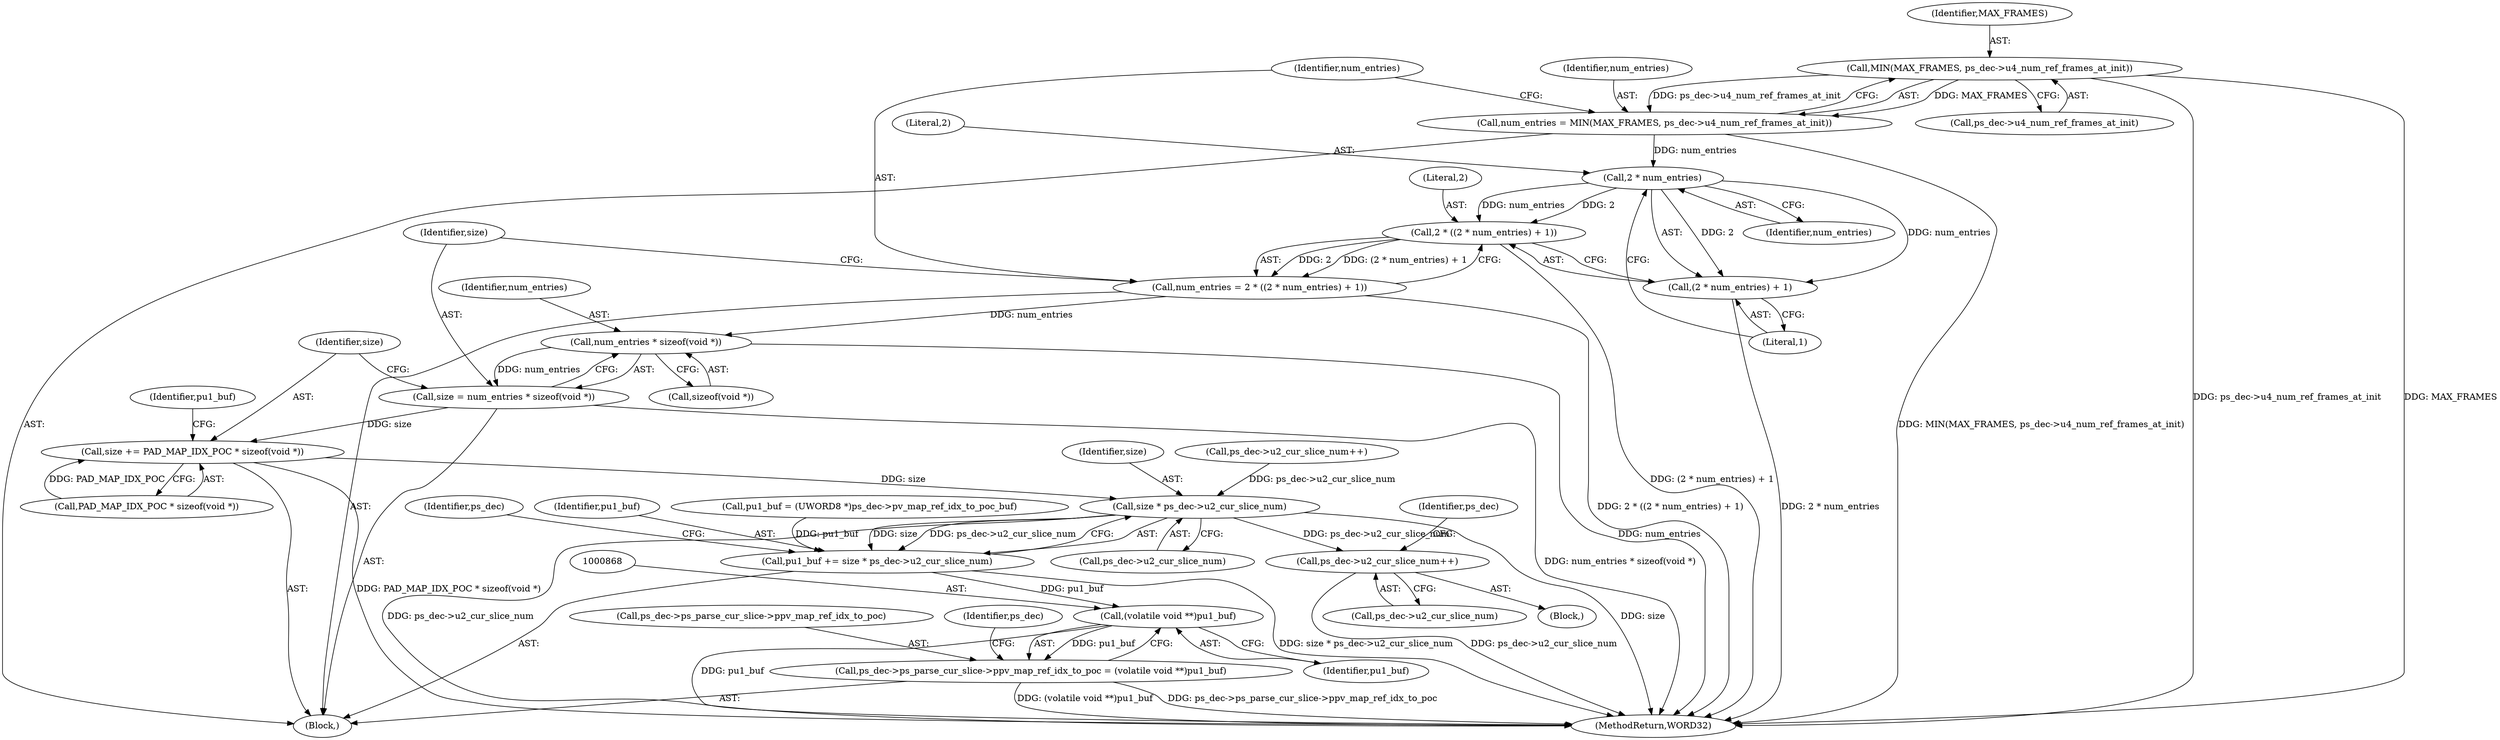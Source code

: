 digraph "0_Android_0b23c81c3dd9ec38f7e6806a3955fed1925541a0_1@pointer" {
"1000821" [label="(Call,MIN(MAX_FRAMES, ps_dec->u4_num_ref_frames_at_init))"];
"1000819" [label="(Call,num_entries = MIN(MAX_FRAMES, ps_dec->u4_num_ref_frames_at_init))"];
"1000831" [label="(Call,2 * num_entries)"];
"1000828" [label="(Call,2 * ((2 * num_entries) + 1))"];
"1000826" [label="(Call,num_entries = 2 * ((2 * num_entries) + 1))"];
"1000837" [label="(Call,num_entries * sizeof(void *))"];
"1000835" [label="(Call,size = num_entries * sizeof(void *))"];
"1000841" [label="(Call,size += PAD_MAP_IDX_POC * sizeof(void *))"];
"1000856" [label="(Call,size * ps_dec->u2_cur_slice_num)"];
"1000854" [label="(Call,pu1_buf += size * ps_dec->u2_cur_slice_num)"];
"1000867" [label="(Call,(volatile void **)pu1_buf)"];
"1000861" [label="(Call,ps_dec->ps_parse_cur_slice->ppv_map_ref_idx_to_poc = (volatile void **)pu1_buf)"];
"1001389" [label="(Call,ps_dec->u2_cur_slice_num++)"];
"1000830" [label="(Call,(2 * num_entries) + 1)"];
"1000835" [label="(Call,size = num_entries * sizeof(void *))"];
"1000834" [label="(Literal,1)"];
"1000857" [label="(Identifier,size)"];
"1000827" [label="(Identifier,num_entries)"];
"1001390" [label="(Call,ps_dec->u2_cur_slice_num)"];
"1000864" [label="(Identifier,ps_dec)"];
"1000856" [label="(Call,size * ps_dec->u2_cur_slice_num)"];
"1000858" [label="(Call,ps_dec->u2_cur_slice_num)"];
"1000823" [label="(Call,ps_dec->u4_num_ref_frames_at_init)"];
"1000861" [label="(Call,ps_dec->ps_parse_cur_slice->ppv_map_ref_idx_to_poc = (volatile void **)pu1_buf)"];
"1000832" [label="(Literal,2)"];
"1000829" [label="(Literal,2)"];
"1000848" [label="(Identifier,pu1_buf)"];
"1000862" [label="(Call,ps_dec->ps_parse_cur_slice->ppv_map_ref_idx_to_poc)"];
"1000839" [label="(Call,sizeof(void *))"];
"1000841" [label="(Call,size += PAD_MAP_IDX_POC * sizeof(void *))"];
"1000815" [label="(Block,)"];
"1000854" [label="(Call,pu1_buf += size * ps_dec->u2_cur_slice_num)"];
"1000826" [label="(Call,num_entries = 2 * ((2 * num_entries) + 1))"];
"1000830" [label="(Call,(2 * num_entries) + 1)"];
"1000837" [label="(Call,num_entries * sizeof(void *))"];
"1000867" [label="(Call,(volatile void **)pu1_buf)"];
"1000821" [label="(Call,MIN(MAX_FRAMES, ps_dec->u4_num_ref_frames_at_init))"];
"1001395" [label="(Identifier,ps_dec)"];
"1001427" [label="(MethodReturn,WORD32)"];
"1000831" [label="(Call,2 * num_entries)"];
"1000855" [label="(Identifier,pu1_buf)"];
"1000873" [label="(Identifier,ps_dec)"];
"1000843" [label="(Call,PAD_MAP_IDX_POC * sizeof(void *))"];
"1000794" [label="(Call,ps_dec->u2_cur_slice_num++)"];
"1000822" [label="(Identifier,MAX_FRAMES)"];
"1001389" [label="(Call,ps_dec->u2_cur_slice_num++)"];
"1000820" [label="(Identifier,num_entries)"];
"1000828" [label="(Call,2 * ((2 * num_entries) + 1))"];
"1000836" [label="(Identifier,size)"];
"1000869" [label="(Identifier,pu1_buf)"];
"1000838" [label="(Identifier,num_entries)"];
"1000833" [label="(Identifier,num_entries)"];
"1000847" [label="(Call,pu1_buf = (UWORD8 *)ps_dec->pv_map_ref_idx_to_poc_buf)"];
"1000842" [label="(Identifier,size)"];
"1001384" [label="(Block,)"];
"1000819" [label="(Call,num_entries = MIN(MAX_FRAMES, ps_dec->u4_num_ref_frames_at_init))"];
"1000821" -> "1000819"  [label="AST: "];
"1000821" -> "1000823"  [label="CFG: "];
"1000822" -> "1000821"  [label="AST: "];
"1000823" -> "1000821"  [label="AST: "];
"1000819" -> "1000821"  [label="CFG: "];
"1000821" -> "1001427"  [label="DDG: ps_dec->u4_num_ref_frames_at_init"];
"1000821" -> "1001427"  [label="DDG: MAX_FRAMES"];
"1000821" -> "1000819"  [label="DDG: MAX_FRAMES"];
"1000821" -> "1000819"  [label="DDG: ps_dec->u4_num_ref_frames_at_init"];
"1000819" -> "1000815"  [label="AST: "];
"1000820" -> "1000819"  [label="AST: "];
"1000827" -> "1000819"  [label="CFG: "];
"1000819" -> "1001427"  [label="DDG: MIN(MAX_FRAMES, ps_dec->u4_num_ref_frames_at_init)"];
"1000819" -> "1000831"  [label="DDG: num_entries"];
"1000831" -> "1000830"  [label="AST: "];
"1000831" -> "1000833"  [label="CFG: "];
"1000832" -> "1000831"  [label="AST: "];
"1000833" -> "1000831"  [label="AST: "];
"1000834" -> "1000831"  [label="CFG: "];
"1000831" -> "1000828"  [label="DDG: 2"];
"1000831" -> "1000828"  [label="DDG: num_entries"];
"1000831" -> "1000830"  [label="DDG: 2"];
"1000831" -> "1000830"  [label="DDG: num_entries"];
"1000828" -> "1000826"  [label="AST: "];
"1000828" -> "1000830"  [label="CFG: "];
"1000829" -> "1000828"  [label="AST: "];
"1000830" -> "1000828"  [label="AST: "];
"1000826" -> "1000828"  [label="CFG: "];
"1000828" -> "1001427"  [label="DDG: (2 * num_entries) + 1"];
"1000828" -> "1000826"  [label="DDG: 2"];
"1000828" -> "1000826"  [label="DDG: (2 * num_entries) + 1"];
"1000826" -> "1000815"  [label="AST: "];
"1000827" -> "1000826"  [label="AST: "];
"1000836" -> "1000826"  [label="CFG: "];
"1000826" -> "1001427"  [label="DDG: 2 * ((2 * num_entries) + 1)"];
"1000826" -> "1000837"  [label="DDG: num_entries"];
"1000837" -> "1000835"  [label="AST: "];
"1000837" -> "1000839"  [label="CFG: "];
"1000838" -> "1000837"  [label="AST: "];
"1000839" -> "1000837"  [label="AST: "];
"1000835" -> "1000837"  [label="CFG: "];
"1000837" -> "1001427"  [label="DDG: num_entries"];
"1000837" -> "1000835"  [label="DDG: num_entries"];
"1000835" -> "1000815"  [label="AST: "];
"1000836" -> "1000835"  [label="AST: "];
"1000842" -> "1000835"  [label="CFG: "];
"1000835" -> "1001427"  [label="DDG: num_entries * sizeof(void *)"];
"1000835" -> "1000841"  [label="DDG: size"];
"1000841" -> "1000815"  [label="AST: "];
"1000841" -> "1000843"  [label="CFG: "];
"1000842" -> "1000841"  [label="AST: "];
"1000843" -> "1000841"  [label="AST: "];
"1000848" -> "1000841"  [label="CFG: "];
"1000841" -> "1001427"  [label="DDG: PAD_MAP_IDX_POC * sizeof(void *)"];
"1000843" -> "1000841"  [label="DDG: PAD_MAP_IDX_POC"];
"1000841" -> "1000856"  [label="DDG: size"];
"1000856" -> "1000854"  [label="AST: "];
"1000856" -> "1000858"  [label="CFG: "];
"1000857" -> "1000856"  [label="AST: "];
"1000858" -> "1000856"  [label="AST: "];
"1000854" -> "1000856"  [label="CFG: "];
"1000856" -> "1001427"  [label="DDG: ps_dec->u2_cur_slice_num"];
"1000856" -> "1001427"  [label="DDG: size"];
"1000856" -> "1000854"  [label="DDG: size"];
"1000856" -> "1000854"  [label="DDG: ps_dec->u2_cur_slice_num"];
"1000794" -> "1000856"  [label="DDG: ps_dec->u2_cur_slice_num"];
"1000856" -> "1001389"  [label="DDG: ps_dec->u2_cur_slice_num"];
"1000854" -> "1000815"  [label="AST: "];
"1000855" -> "1000854"  [label="AST: "];
"1000864" -> "1000854"  [label="CFG: "];
"1000854" -> "1001427"  [label="DDG: size * ps_dec->u2_cur_slice_num"];
"1000847" -> "1000854"  [label="DDG: pu1_buf"];
"1000854" -> "1000867"  [label="DDG: pu1_buf"];
"1000867" -> "1000861"  [label="AST: "];
"1000867" -> "1000869"  [label="CFG: "];
"1000868" -> "1000867"  [label="AST: "];
"1000869" -> "1000867"  [label="AST: "];
"1000861" -> "1000867"  [label="CFG: "];
"1000867" -> "1001427"  [label="DDG: pu1_buf"];
"1000867" -> "1000861"  [label="DDG: pu1_buf"];
"1000861" -> "1000815"  [label="AST: "];
"1000862" -> "1000861"  [label="AST: "];
"1000873" -> "1000861"  [label="CFG: "];
"1000861" -> "1001427"  [label="DDG: (volatile void **)pu1_buf"];
"1000861" -> "1001427"  [label="DDG: ps_dec->ps_parse_cur_slice->ppv_map_ref_idx_to_poc"];
"1001389" -> "1001384"  [label="AST: "];
"1001389" -> "1001390"  [label="CFG: "];
"1001390" -> "1001389"  [label="AST: "];
"1001395" -> "1001389"  [label="CFG: "];
"1001389" -> "1001427"  [label="DDG: ps_dec->u2_cur_slice_num"];
"1000830" -> "1000834"  [label="CFG: "];
"1000834" -> "1000830"  [label="AST: "];
"1000830" -> "1001427"  [label="DDG: 2 * num_entries"];
}
